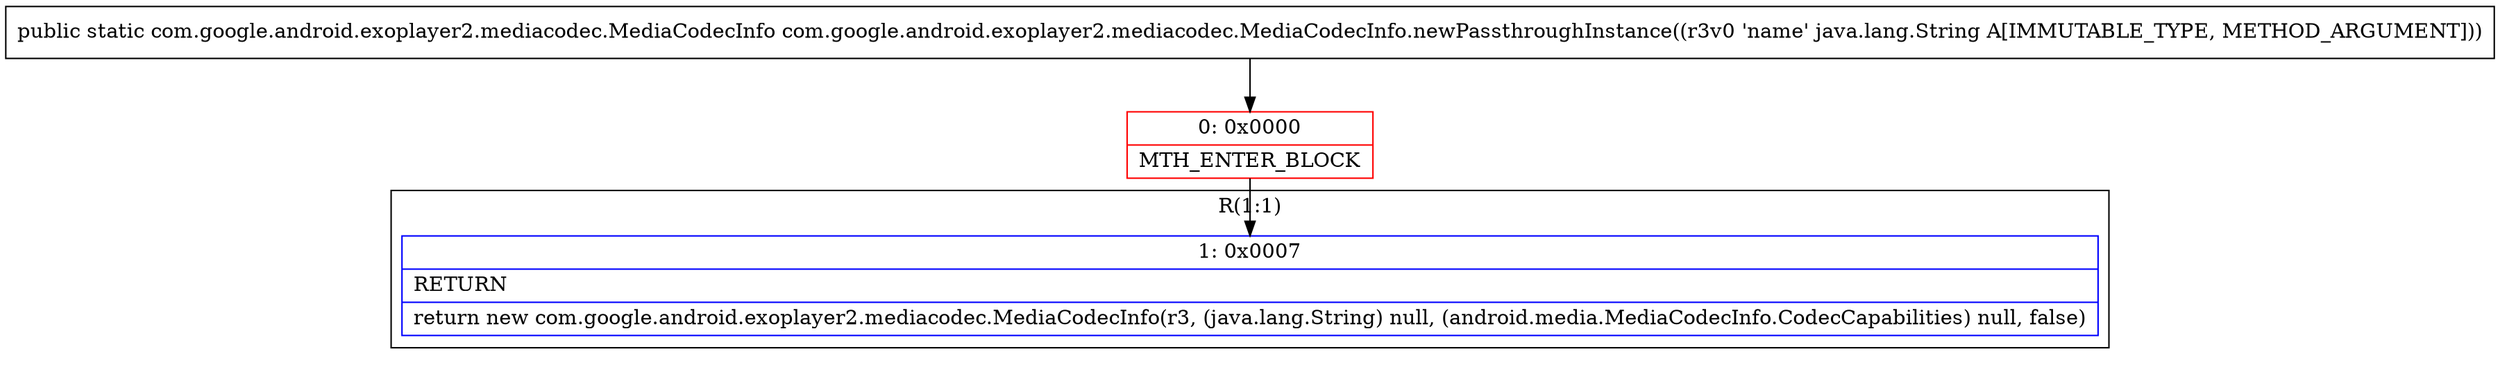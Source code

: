 digraph "CFG forcom.google.android.exoplayer2.mediacodec.MediaCodecInfo.newPassthroughInstance(Ljava\/lang\/String;)Lcom\/google\/android\/exoplayer2\/mediacodec\/MediaCodecInfo;" {
subgraph cluster_Region_2104675555 {
label = "R(1:1)";
node [shape=record,color=blue];
Node_1 [shape=record,label="{1\:\ 0x0007|RETURN\l|return new com.google.android.exoplayer2.mediacodec.MediaCodecInfo(r3, (java.lang.String) null, (android.media.MediaCodecInfo.CodecCapabilities) null, false)\l}"];
}
Node_0 [shape=record,color=red,label="{0\:\ 0x0000|MTH_ENTER_BLOCK\l}"];
MethodNode[shape=record,label="{public static com.google.android.exoplayer2.mediacodec.MediaCodecInfo com.google.android.exoplayer2.mediacodec.MediaCodecInfo.newPassthroughInstance((r3v0 'name' java.lang.String A[IMMUTABLE_TYPE, METHOD_ARGUMENT])) }"];
MethodNode -> Node_0;
Node_0 -> Node_1;
}


